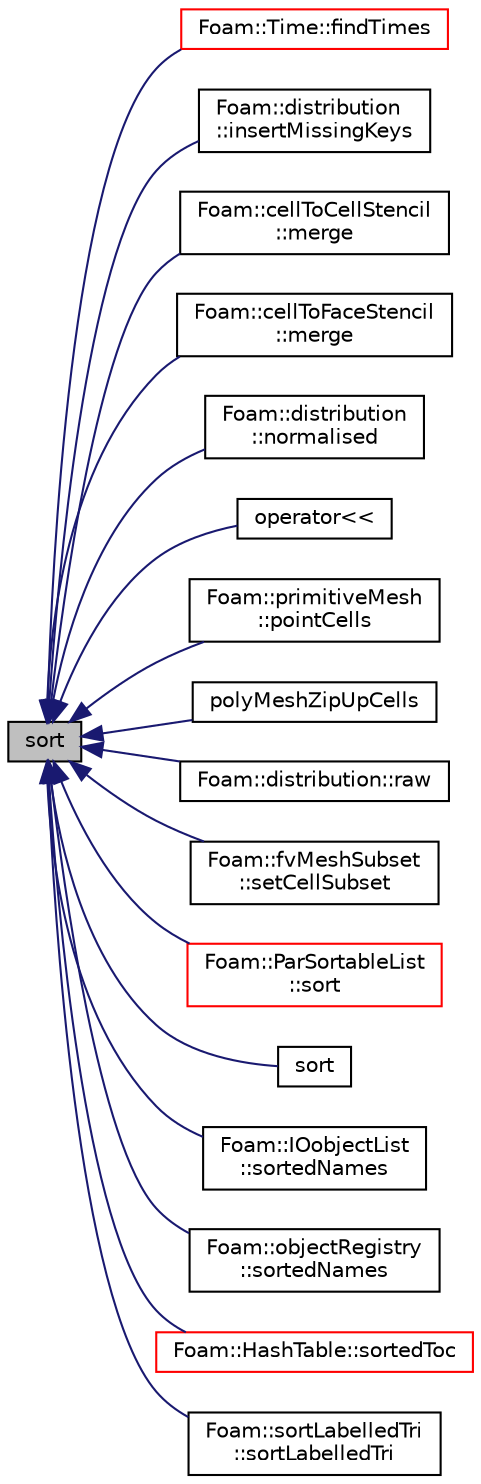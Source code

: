 digraph "sort"
{
  bgcolor="transparent";
  edge [fontname="Helvetica",fontsize="10",labelfontname="Helvetica",labelfontsize="10"];
  node [fontname="Helvetica",fontsize="10",shape=record];
  rankdir="LR";
  Node1 [label="sort",height=0.2,width=0.4,color="black", fillcolor="grey75", style="filled", fontcolor="black"];
  Node1 -> Node2 [dir="back",color="midnightblue",fontsize="10",style="solid",fontname="Helvetica"];
  Node2 [label="Foam::Time::findTimes",height=0.2,width=0.4,color="red",URL="$a02606.html#a358594437beb51631684afba39f445da",tooltip="Search a given directory for valid time directories. "];
  Node1 -> Node3 [dir="back",color="midnightblue",fontsize="10",style="solid",fontname="Helvetica"];
  Node3 [label="Foam::distribution\l::insertMissingKeys",height=0.2,width=0.4,color="black",URL="$a00561.html#a3c855f53db1ec61ad3d3d5f12b62629e"];
  Node1 -> Node4 [dir="back",color="midnightblue",fontsize="10",style="solid",fontname="Helvetica"];
  Node4 [label="Foam::cellToCellStencil\l::merge",height=0.2,width=0.4,color="black",URL="$a00241.html#aba0dd4e0a59e870bd159bffec78c2ef2",tooltip="Merge two lists. "];
  Node1 -> Node5 [dir="back",color="midnightblue",fontsize="10",style="solid",fontname="Helvetica"];
  Node5 [label="Foam::cellToFaceStencil\l::merge",height=0.2,width=0.4,color="black",URL="$a00243.html#aba0dd4e0a59e870bd159bffec78c2ef2",tooltip="Merge two lists. "];
  Node1 -> Node6 [dir="back",color="midnightblue",fontsize="10",style="solid",fontname="Helvetica"];
  Node6 [label="Foam::distribution\l::normalised",height=0.2,width=0.4,color="black",URL="$a00561.html#a8e68a759f0bcb21f4f133737e1318ef6"];
  Node1 -> Node7 [dir="back",color="midnightblue",fontsize="10",style="solid",fontname="Helvetica"];
  Node7 [label="operator\<\<",height=0.2,width=0.4,color="black",URL="$a10725.html#af60c70d39ca76a929082daf7c3a9806b"];
  Node1 -> Node8 [dir="back",color="midnightblue",fontsize="10",style="solid",fontname="Helvetica"];
  Node8 [label="Foam::primitiveMesh\l::pointCells",height=0.2,width=0.4,color="black",URL="$a01967.html#aefc56266a9ecb124ea1b2aebc3d9ce0a",tooltip="pointCells using pointFaces "];
  Node1 -> Node9 [dir="back",color="midnightblue",fontsize="10",style="solid",fontname="Helvetica"];
  Node9 [label="polyMeshZipUpCells",height=0.2,width=0.4,color="black",URL="$a10725.html#ab957fb2d74d8de84991a6246e876ecd2"];
  Node1 -> Node10 [dir="back",color="midnightblue",fontsize="10",style="solid",fontname="Helvetica"];
  Node10 [label="Foam::distribution::raw",height=0.2,width=0.4,color="black",URL="$a00561.html#a875f339724e57c25b4adefa52bda3e10"];
  Node1 -> Node11 [dir="back",color="midnightblue",fontsize="10",style="solid",fontname="Helvetica"];
  Node11 [label="Foam::fvMeshSubset\l::setCellSubset",height=0.2,width=0.4,color="black",URL="$a00881.html#a7007bf1daafcf75caa93fdb67143236e",tooltip="Set the subset. Create \"oldInternalFaces\" patch for exposed. "];
  Node1 -> Node12 [dir="back",color="midnightblue",fontsize="10",style="solid",fontname="Helvetica"];
  Node12 [label="Foam::ParSortableList\l::sort",height=0.2,width=0.4,color="red",URL="$a01770.html#a47fdc9eea42b6975cdc835bb2e08810e",tooltip="(stable) sort the list (if changed after construction time) "];
  Node1 -> Node13 [dir="back",color="midnightblue",fontsize="10",style="solid",fontname="Helvetica"];
  Node13 [label="sort",height=0.2,width=0.4,color="black",URL="$a10725.html#ac0042a3fb96da7e97289a3a299273cd4"];
  Node1 -> Node14 [dir="back",color="midnightblue",fontsize="10",style="solid",fontname="Helvetica"];
  Node14 [label="Foam::IOobjectList\l::sortedNames",height=0.2,width=0.4,color="black",URL="$a01180.html#adddd6f16991b1c21f1682fd0a68079e2",tooltip="Return the sorted list of names of the IOobjects of given class. "];
  Node1 -> Node15 [dir="back",color="midnightblue",fontsize="10",style="solid",fontname="Helvetica"];
  Node15 [label="Foam::objectRegistry\l::sortedNames",height=0.2,width=0.4,color="black",URL="$a01688.html#adddd6f16991b1c21f1682fd0a68079e2",tooltip="Return the sorted list of names of IOobjects of given class name. "];
  Node1 -> Node16 [dir="back",color="midnightblue",fontsize="10",style="solid",fontname="Helvetica"];
  Node16 [label="Foam::HashTable::sortedToc",height=0.2,width=0.4,color="red",URL="$a00984.html#a239049ebafee5b14167ee937667d4692",tooltip="Return the table of contents as a sorted list. "];
  Node1 -> Node17 [dir="back",color="midnightblue",fontsize="10",style="solid",fontname="Helvetica"];
  Node17 [label="Foam::sortLabelledTri\l::sortLabelledTri",height=0.2,width=0.4,color="black",URL="$a02383.html#a001d9cfc5814719731c59eed17b07dbc",tooltip="Construct from surface, sorting the faces according to patch. "];
}
